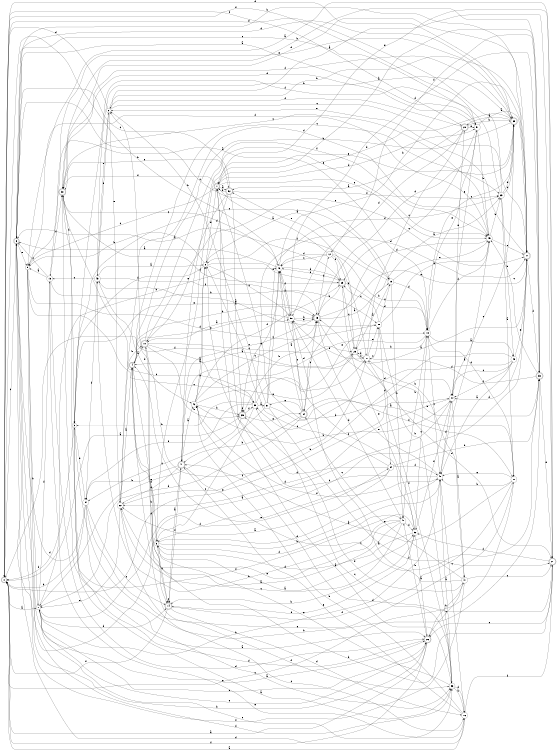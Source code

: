 digraph n43_7 {
__start0 [label="" shape="none"];

rankdir=LR;
size="8,5";

s0 [style="rounded,filled", color="black", fillcolor="white" shape="doublecircle", label="0"];
s1 [style="rounded,filled", color="black", fillcolor="white" shape="doublecircle", label="1"];
s2 [style="filled", color="black", fillcolor="white" shape="circle", label="2"];
s3 [style="filled", color="black", fillcolor="white" shape="circle", label="3"];
s4 [style="rounded,filled", color="black", fillcolor="white" shape="doublecircle", label="4"];
s5 [style="filled", color="black", fillcolor="white" shape="circle", label="5"];
s6 [style="rounded,filled", color="black", fillcolor="white" shape="doublecircle", label="6"];
s7 [style="filled", color="black", fillcolor="white" shape="circle", label="7"];
s8 [style="filled", color="black", fillcolor="white" shape="circle", label="8"];
s9 [style="filled", color="black", fillcolor="white" shape="circle", label="9"];
s10 [style="rounded,filled", color="black", fillcolor="white" shape="doublecircle", label="10"];
s11 [style="filled", color="black", fillcolor="white" shape="circle", label="11"];
s12 [style="filled", color="black", fillcolor="white" shape="circle", label="12"];
s13 [style="filled", color="black", fillcolor="white" shape="circle", label="13"];
s14 [style="rounded,filled", color="black", fillcolor="white" shape="doublecircle", label="14"];
s15 [style="rounded,filled", color="black", fillcolor="white" shape="doublecircle", label="15"];
s16 [style="filled", color="black", fillcolor="white" shape="circle", label="16"];
s17 [style="rounded,filled", color="black", fillcolor="white" shape="doublecircle", label="17"];
s18 [style="filled", color="black", fillcolor="white" shape="circle", label="18"];
s19 [style="filled", color="black", fillcolor="white" shape="circle", label="19"];
s20 [style="filled", color="black", fillcolor="white" shape="circle", label="20"];
s21 [style="rounded,filled", color="black", fillcolor="white" shape="doublecircle", label="21"];
s22 [style="filled", color="black", fillcolor="white" shape="circle", label="22"];
s23 [style="filled", color="black", fillcolor="white" shape="circle", label="23"];
s24 [style="filled", color="black", fillcolor="white" shape="circle", label="24"];
s25 [style="filled", color="black", fillcolor="white" shape="circle", label="25"];
s26 [style="rounded,filled", color="black", fillcolor="white" shape="doublecircle", label="26"];
s27 [style="filled", color="black", fillcolor="white" shape="circle", label="27"];
s28 [style="rounded,filled", color="black", fillcolor="white" shape="doublecircle", label="28"];
s29 [style="rounded,filled", color="black", fillcolor="white" shape="doublecircle", label="29"];
s30 [style="rounded,filled", color="black", fillcolor="white" shape="doublecircle", label="30"];
s31 [style="filled", color="black", fillcolor="white" shape="circle", label="31"];
s32 [style="filled", color="black", fillcolor="white" shape="circle", label="32"];
s33 [style="rounded,filled", color="black", fillcolor="white" shape="doublecircle", label="33"];
s34 [style="rounded,filled", color="black", fillcolor="white" shape="doublecircle", label="34"];
s35 [style="rounded,filled", color="black", fillcolor="white" shape="doublecircle", label="35"];
s36 [style="filled", color="black", fillcolor="white" shape="circle", label="36"];
s37 [style="filled", color="black", fillcolor="white" shape="circle", label="37"];
s38 [style="filled", color="black", fillcolor="white" shape="circle", label="38"];
s39 [style="rounded,filled", color="black", fillcolor="white" shape="doublecircle", label="39"];
s40 [style="filled", color="black", fillcolor="white" shape="circle", label="40"];
s41 [style="rounded,filled", color="black", fillcolor="white" shape="doublecircle", label="41"];
s42 [style="filled", color="black", fillcolor="white" shape="circle", label="42"];
s43 [style="filled", color="black", fillcolor="white" shape="circle", label="43"];
s44 [style="filled", color="black", fillcolor="white" shape="circle", label="44"];
s45 [style="filled", color="black", fillcolor="white" shape="circle", label="45"];
s46 [style="filled", color="black", fillcolor="white" shape="circle", label="46"];
s47 [style="filled", color="black", fillcolor="white" shape="circle", label="47"];
s48 [style="filled", color="black", fillcolor="white" shape="circle", label="48"];
s49 [style="filled", color="black", fillcolor="white" shape="circle", label="49"];
s50 [style="filled", color="black", fillcolor="white" shape="circle", label="50"];
s51 [style="filled", color="black", fillcolor="white" shape="circle", label="51"];
s52 [style="rounded,filled", color="black", fillcolor="white" shape="doublecircle", label="52"];
s0 -> s7 [label="a"];
s0 -> s46 [label="b"];
s0 -> s6 [label="c"];
s0 -> s39 [label="d"];
s0 -> s44 [label="e"];
s0 -> s28 [label="f"];
s1 -> s52 [label="a"];
s1 -> s44 [label="b"];
s1 -> s9 [label="c"];
s1 -> s51 [label="d"];
s1 -> s45 [label="e"];
s1 -> s30 [label="f"];
s2 -> s21 [label="a"];
s2 -> s17 [label="b"];
s2 -> s17 [label="c"];
s2 -> s0 [label="d"];
s2 -> s22 [label="e"];
s2 -> s43 [label="f"];
s3 -> s36 [label="a"];
s3 -> s33 [label="b"];
s3 -> s19 [label="c"];
s3 -> s37 [label="d"];
s3 -> s15 [label="e"];
s3 -> s0 [label="f"];
s4 -> s10 [label="a"];
s4 -> s15 [label="b"];
s4 -> s23 [label="c"];
s4 -> s14 [label="d"];
s4 -> s50 [label="e"];
s4 -> s36 [label="f"];
s5 -> s32 [label="a"];
s5 -> s40 [label="b"];
s5 -> s14 [label="c"];
s5 -> s40 [label="d"];
s5 -> s45 [label="e"];
s5 -> s48 [label="f"];
s6 -> s51 [label="a"];
s6 -> s26 [label="b"];
s6 -> s51 [label="c"];
s6 -> s39 [label="d"];
s6 -> s9 [label="e"];
s6 -> s24 [label="f"];
s7 -> s44 [label="a"];
s7 -> s46 [label="b"];
s7 -> s36 [label="c"];
s7 -> s14 [label="d"];
s7 -> s26 [label="e"];
s7 -> s13 [label="f"];
s8 -> s19 [label="a"];
s8 -> s9 [label="b"];
s8 -> s50 [label="c"];
s8 -> s29 [label="d"];
s8 -> s1 [label="e"];
s8 -> s3 [label="f"];
s9 -> s18 [label="a"];
s9 -> s7 [label="b"];
s9 -> s27 [label="c"];
s9 -> s20 [label="d"];
s9 -> s26 [label="e"];
s9 -> s36 [label="f"];
s10 -> s38 [label="a"];
s10 -> s35 [label="b"];
s10 -> s25 [label="c"];
s10 -> s5 [label="d"];
s10 -> s17 [label="e"];
s10 -> s45 [label="f"];
s11 -> s41 [label="a"];
s11 -> s40 [label="b"];
s11 -> s0 [label="c"];
s11 -> s18 [label="d"];
s11 -> s40 [label="e"];
s11 -> s14 [label="f"];
s12 -> s1 [label="a"];
s12 -> s18 [label="b"];
s12 -> s46 [label="c"];
s12 -> s46 [label="d"];
s12 -> s27 [label="e"];
s12 -> s29 [label="f"];
s13 -> s9 [label="a"];
s13 -> s20 [label="b"];
s13 -> s6 [label="c"];
s13 -> s26 [label="d"];
s13 -> s16 [label="e"];
s13 -> s30 [label="f"];
s14 -> s41 [label="a"];
s14 -> s4 [label="b"];
s14 -> s14 [label="c"];
s14 -> s16 [label="d"];
s14 -> s32 [label="e"];
s14 -> s0 [label="f"];
s15 -> s19 [label="a"];
s15 -> s33 [label="b"];
s15 -> s41 [label="c"];
s15 -> s39 [label="d"];
s15 -> s17 [label="e"];
s15 -> s12 [label="f"];
s16 -> s0 [label="a"];
s16 -> s42 [label="b"];
s16 -> s40 [label="c"];
s16 -> s6 [label="d"];
s16 -> s41 [label="e"];
s16 -> s21 [label="f"];
s17 -> s15 [label="a"];
s17 -> s6 [label="b"];
s17 -> s5 [label="c"];
s17 -> s44 [label="d"];
s17 -> s2 [label="e"];
s17 -> s33 [label="f"];
s18 -> s49 [label="a"];
s18 -> s48 [label="b"];
s18 -> s40 [label="c"];
s18 -> s41 [label="d"];
s18 -> s51 [label="e"];
s18 -> s45 [label="f"];
s19 -> s25 [label="a"];
s19 -> s48 [label="b"];
s19 -> s6 [label="c"];
s19 -> s18 [label="d"];
s19 -> s45 [label="e"];
s19 -> s8 [label="f"];
s20 -> s43 [label="a"];
s20 -> s36 [label="b"];
s20 -> s29 [label="c"];
s20 -> s24 [label="d"];
s20 -> s45 [label="e"];
s20 -> s19 [label="f"];
s21 -> s9 [label="a"];
s21 -> s10 [label="b"];
s21 -> s26 [label="c"];
s21 -> s42 [label="d"];
s21 -> s1 [label="e"];
s21 -> s32 [label="f"];
s22 -> s4 [label="a"];
s22 -> s10 [label="b"];
s22 -> s16 [label="c"];
s22 -> s45 [label="d"];
s22 -> s7 [label="e"];
s22 -> s27 [label="f"];
s23 -> s11 [label="a"];
s23 -> s49 [label="b"];
s23 -> s39 [label="c"];
s23 -> s0 [label="d"];
s23 -> s39 [label="e"];
s23 -> s3 [label="f"];
s24 -> s22 [label="a"];
s24 -> s33 [label="b"];
s24 -> s8 [label="c"];
s24 -> s8 [label="d"];
s24 -> s4 [label="e"];
s24 -> s40 [label="f"];
s25 -> s4 [label="a"];
s25 -> s18 [label="b"];
s25 -> s27 [label="c"];
s25 -> s21 [label="d"];
s25 -> s52 [label="e"];
s25 -> s0 [label="f"];
s26 -> s0 [label="a"];
s26 -> s48 [label="b"];
s26 -> s47 [label="c"];
s26 -> s3 [label="d"];
s26 -> s7 [label="e"];
s26 -> s0 [label="f"];
s27 -> s23 [label="a"];
s27 -> s47 [label="b"];
s27 -> s20 [label="c"];
s27 -> s25 [label="d"];
s27 -> s20 [label="e"];
s27 -> s50 [label="f"];
s28 -> s52 [label="a"];
s28 -> s39 [label="b"];
s28 -> s25 [label="c"];
s28 -> s50 [label="d"];
s28 -> s51 [label="e"];
s28 -> s2 [label="f"];
s29 -> s6 [label="a"];
s29 -> s15 [label="b"];
s29 -> s25 [label="c"];
s29 -> s18 [label="d"];
s29 -> s46 [label="e"];
s29 -> s30 [label="f"];
s30 -> s26 [label="a"];
s30 -> s3 [label="b"];
s30 -> s38 [label="c"];
s30 -> s17 [label="d"];
s30 -> s52 [label="e"];
s30 -> s32 [label="f"];
s31 -> s11 [label="a"];
s31 -> s2 [label="b"];
s31 -> s46 [label="c"];
s31 -> s23 [label="d"];
s31 -> s7 [label="e"];
s31 -> s21 [label="f"];
s32 -> s26 [label="a"];
s32 -> s14 [label="b"];
s32 -> s18 [label="c"];
s32 -> s5 [label="d"];
s32 -> s29 [label="e"];
s32 -> s46 [label="f"];
s33 -> s1 [label="a"];
s33 -> s30 [label="b"];
s33 -> s45 [label="c"];
s33 -> s27 [label="d"];
s33 -> s21 [label="e"];
s33 -> s12 [label="f"];
s34 -> s46 [label="a"];
s34 -> s41 [label="b"];
s34 -> s15 [label="c"];
s34 -> s7 [label="d"];
s34 -> s31 [label="e"];
s34 -> s11 [label="f"];
s35 -> s0 [label="a"];
s35 -> s15 [label="b"];
s35 -> s37 [label="c"];
s35 -> s35 [label="d"];
s35 -> s34 [label="e"];
s35 -> s38 [label="f"];
s36 -> s1 [label="a"];
s36 -> s16 [label="b"];
s36 -> s38 [label="c"];
s36 -> s16 [label="d"];
s36 -> s5 [label="e"];
s36 -> s27 [label="f"];
s37 -> s36 [label="a"];
s37 -> s0 [label="b"];
s37 -> s14 [label="c"];
s37 -> s6 [label="d"];
s37 -> s11 [label="e"];
s37 -> s43 [label="f"];
s38 -> s31 [label="a"];
s38 -> s3 [label="b"];
s38 -> s5 [label="c"];
s38 -> s17 [label="d"];
s38 -> s18 [label="e"];
s38 -> s37 [label="f"];
s39 -> s28 [label="a"];
s39 -> s4 [label="b"];
s39 -> s18 [label="c"];
s39 -> s1 [label="d"];
s39 -> s13 [label="e"];
s39 -> s30 [label="f"];
s40 -> s36 [label="a"];
s40 -> s7 [label="b"];
s40 -> s1 [label="c"];
s40 -> s44 [label="d"];
s40 -> s15 [label="e"];
s40 -> s42 [label="f"];
s41 -> s42 [label="a"];
s41 -> s37 [label="b"];
s41 -> s33 [label="c"];
s41 -> s22 [label="d"];
s41 -> s39 [label="e"];
s41 -> s14 [label="f"];
s42 -> s8 [label="a"];
s42 -> s35 [label="b"];
s42 -> s15 [label="c"];
s42 -> s8 [label="d"];
s42 -> s25 [label="e"];
s42 -> s29 [label="f"];
s43 -> s8 [label="a"];
s43 -> s39 [label="b"];
s43 -> s13 [label="c"];
s43 -> s42 [label="d"];
s43 -> s2 [label="e"];
s43 -> s15 [label="f"];
s44 -> s47 [label="a"];
s44 -> s42 [label="b"];
s44 -> s39 [label="c"];
s44 -> s22 [label="d"];
s44 -> s28 [label="e"];
s44 -> s32 [label="f"];
s45 -> s40 [label="a"];
s45 -> s23 [label="b"];
s45 -> s30 [label="c"];
s45 -> s34 [label="d"];
s45 -> s17 [label="e"];
s45 -> s9 [label="f"];
s46 -> s6 [label="a"];
s46 -> s17 [label="b"];
s46 -> s30 [label="c"];
s46 -> s29 [label="d"];
s46 -> s35 [label="e"];
s46 -> s50 [label="f"];
s47 -> s50 [label="a"];
s47 -> s26 [label="b"];
s47 -> s21 [label="c"];
s47 -> s35 [label="d"];
s47 -> s34 [label="e"];
s47 -> s6 [label="f"];
s48 -> s22 [label="a"];
s48 -> s43 [label="b"];
s48 -> s22 [label="c"];
s48 -> s50 [label="d"];
s48 -> s4 [label="e"];
s48 -> s32 [label="f"];
s49 -> s40 [label="a"];
s49 -> s2 [label="b"];
s49 -> s44 [label="c"];
s49 -> s38 [label="d"];
s49 -> s17 [label="e"];
s49 -> s44 [label="f"];
s50 -> s10 [label="a"];
s50 -> s15 [label="b"];
s50 -> s34 [label="c"];
s50 -> s33 [label="d"];
s50 -> s15 [label="e"];
s50 -> s46 [label="f"];
s51 -> s17 [label="a"];
s51 -> s45 [label="b"];
s51 -> s29 [label="c"];
s51 -> s30 [label="d"];
s51 -> s44 [label="e"];
s51 -> s0 [label="f"];
s52 -> s35 [label="a"];
s52 -> s1 [label="b"];
s52 -> s6 [label="c"];
s52 -> s8 [label="d"];
s52 -> s10 [label="e"];
s52 -> s23 [label="f"];

}